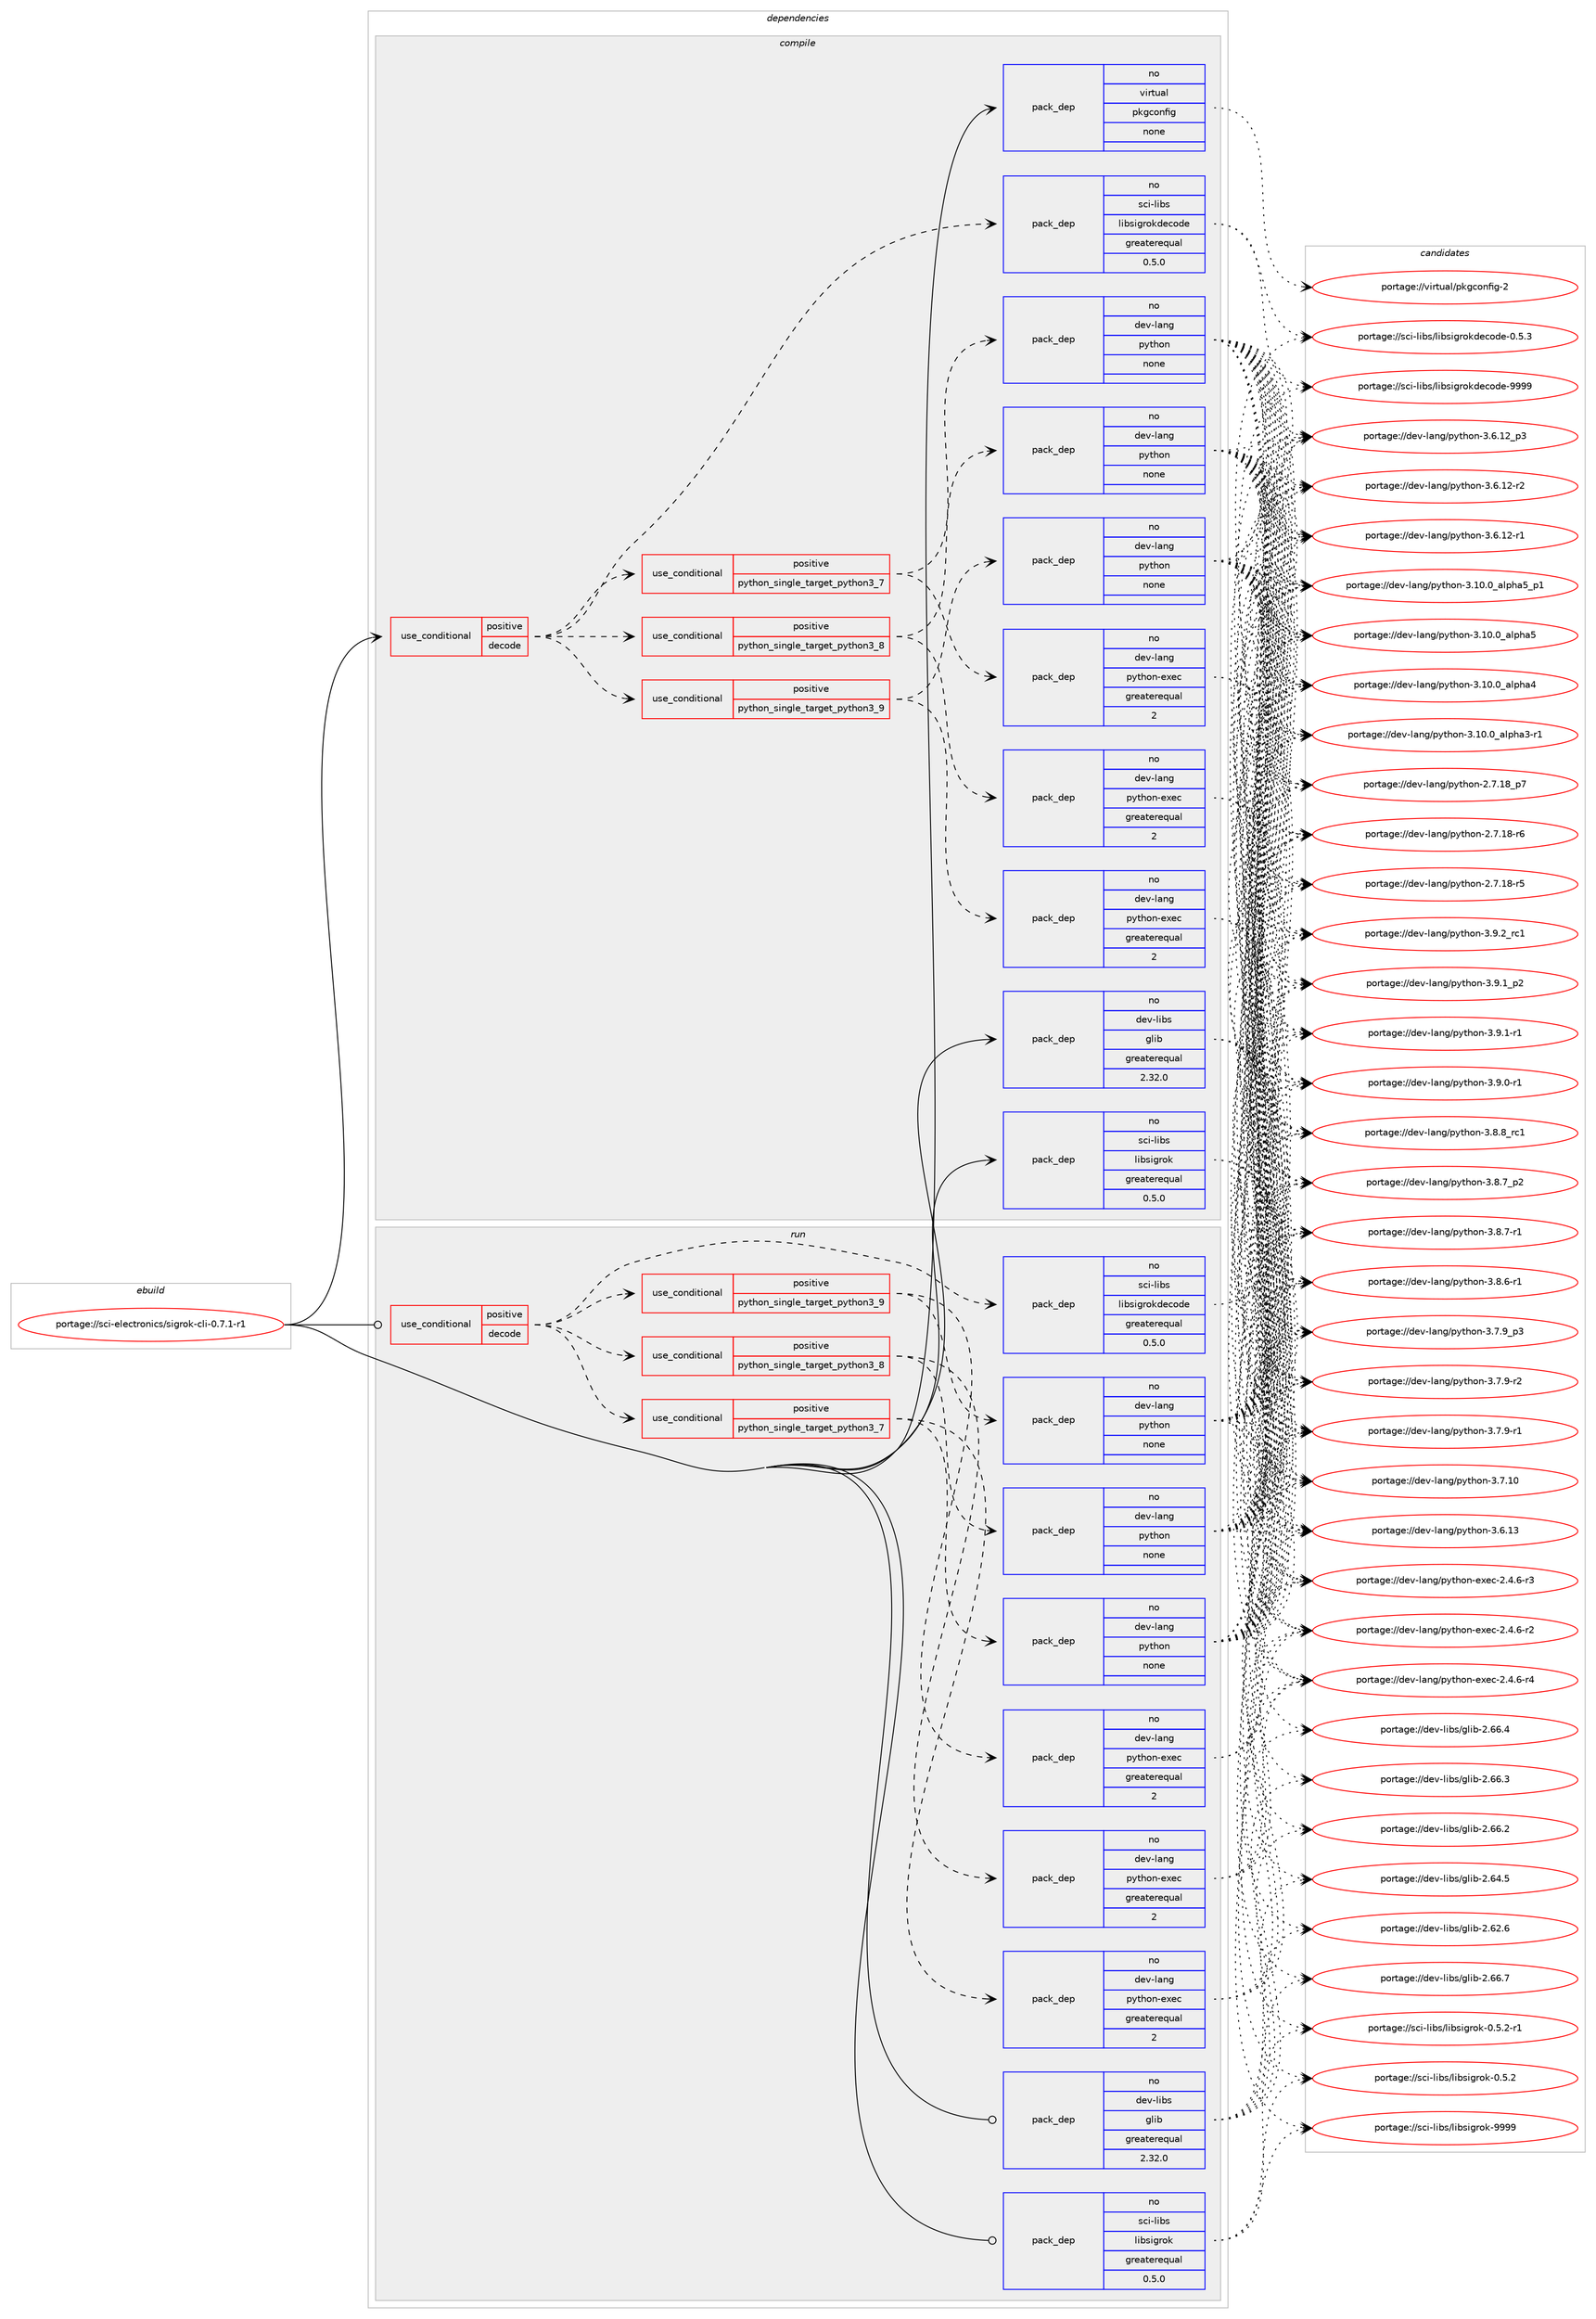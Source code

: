 digraph prolog {

# *************
# Graph options
# *************

newrank=true;
concentrate=true;
compound=true;
graph [rankdir=LR,fontname=Helvetica,fontsize=10,ranksep=1.5];#, ranksep=2.5, nodesep=0.2];
edge  [arrowhead=vee];
node  [fontname=Helvetica,fontsize=10];

# **********
# The ebuild
# **********

subgraph cluster_leftcol {
color=gray;
rank=same;
label=<<i>ebuild</i>>;
id [label="portage://sci-electronics/sigrok-cli-0.7.1-r1", color=red, width=4, href="../sci-electronics/sigrok-cli-0.7.1-r1.svg"];
}

# ****************
# The dependencies
# ****************

subgraph cluster_midcol {
color=gray;
label=<<i>dependencies</i>>;
subgraph cluster_compile {
fillcolor="#eeeeee";
style=filled;
label=<<i>compile</i>>;
subgraph cond2781 {
dependency9671 [label=<<TABLE BORDER="0" CELLBORDER="1" CELLSPACING="0" CELLPADDING="4"><TR><TD ROWSPAN="3" CELLPADDING="10">use_conditional</TD></TR><TR><TD>positive</TD></TR><TR><TD>decode</TD></TR></TABLE>>, shape=none, color=red];
subgraph pack6801 {
dependency9672 [label=<<TABLE BORDER="0" CELLBORDER="1" CELLSPACING="0" CELLPADDING="4" WIDTH="220"><TR><TD ROWSPAN="6" CELLPADDING="30">pack_dep</TD></TR><TR><TD WIDTH="110">no</TD></TR><TR><TD>sci-libs</TD></TR><TR><TD>libsigrokdecode</TD></TR><TR><TD>greaterequal</TD></TR><TR><TD>0.5.0</TD></TR></TABLE>>, shape=none, color=blue];
}
dependency9671:e -> dependency9672:w [weight=20,style="dashed",arrowhead="vee"];
subgraph cond2782 {
dependency9673 [label=<<TABLE BORDER="0" CELLBORDER="1" CELLSPACING="0" CELLPADDING="4"><TR><TD ROWSPAN="3" CELLPADDING="10">use_conditional</TD></TR><TR><TD>positive</TD></TR><TR><TD>python_single_target_python3_7</TD></TR></TABLE>>, shape=none, color=red];
subgraph pack6802 {
dependency9674 [label=<<TABLE BORDER="0" CELLBORDER="1" CELLSPACING="0" CELLPADDING="4" WIDTH="220"><TR><TD ROWSPAN="6" CELLPADDING="30">pack_dep</TD></TR><TR><TD WIDTH="110">no</TD></TR><TR><TD>dev-lang</TD></TR><TR><TD>python</TD></TR><TR><TD>none</TD></TR><TR><TD></TD></TR></TABLE>>, shape=none, color=blue];
}
dependency9673:e -> dependency9674:w [weight=20,style="dashed",arrowhead="vee"];
subgraph pack6803 {
dependency9675 [label=<<TABLE BORDER="0" CELLBORDER="1" CELLSPACING="0" CELLPADDING="4" WIDTH="220"><TR><TD ROWSPAN="6" CELLPADDING="30">pack_dep</TD></TR><TR><TD WIDTH="110">no</TD></TR><TR><TD>dev-lang</TD></TR><TR><TD>python-exec</TD></TR><TR><TD>greaterequal</TD></TR><TR><TD>2</TD></TR></TABLE>>, shape=none, color=blue];
}
dependency9673:e -> dependency9675:w [weight=20,style="dashed",arrowhead="vee"];
}
dependency9671:e -> dependency9673:w [weight=20,style="dashed",arrowhead="vee"];
subgraph cond2783 {
dependency9676 [label=<<TABLE BORDER="0" CELLBORDER="1" CELLSPACING="0" CELLPADDING="4"><TR><TD ROWSPAN="3" CELLPADDING="10">use_conditional</TD></TR><TR><TD>positive</TD></TR><TR><TD>python_single_target_python3_8</TD></TR></TABLE>>, shape=none, color=red];
subgraph pack6804 {
dependency9677 [label=<<TABLE BORDER="0" CELLBORDER="1" CELLSPACING="0" CELLPADDING="4" WIDTH="220"><TR><TD ROWSPAN="6" CELLPADDING="30">pack_dep</TD></TR><TR><TD WIDTH="110">no</TD></TR><TR><TD>dev-lang</TD></TR><TR><TD>python</TD></TR><TR><TD>none</TD></TR><TR><TD></TD></TR></TABLE>>, shape=none, color=blue];
}
dependency9676:e -> dependency9677:w [weight=20,style="dashed",arrowhead="vee"];
subgraph pack6805 {
dependency9678 [label=<<TABLE BORDER="0" CELLBORDER="1" CELLSPACING="0" CELLPADDING="4" WIDTH="220"><TR><TD ROWSPAN="6" CELLPADDING="30">pack_dep</TD></TR><TR><TD WIDTH="110">no</TD></TR><TR><TD>dev-lang</TD></TR><TR><TD>python-exec</TD></TR><TR><TD>greaterequal</TD></TR><TR><TD>2</TD></TR></TABLE>>, shape=none, color=blue];
}
dependency9676:e -> dependency9678:w [weight=20,style="dashed",arrowhead="vee"];
}
dependency9671:e -> dependency9676:w [weight=20,style="dashed",arrowhead="vee"];
subgraph cond2784 {
dependency9679 [label=<<TABLE BORDER="0" CELLBORDER="1" CELLSPACING="0" CELLPADDING="4"><TR><TD ROWSPAN="3" CELLPADDING="10">use_conditional</TD></TR><TR><TD>positive</TD></TR><TR><TD>python_single_target_python3_9</TD></TR></TABLE>>, shape=none, color=red];
subgraph pack6806 {
dependency9680 [label=<<TABLE BORDER="0" CELLBORDER="1" CELLSPACING="0" CELLPADDING="4" WIDTH="220"><TR><TD ROWSPAN="6" CELLPADDING="30">pack_dep</TD></TR><TR><TD WIDTH="110">no</TD></TR><TR><TD>dev-lang</TD></TR><TR><TD>python</TD></TR><TR><TD>none</TD></TR><TR><TD></TD></TR></TABLE>>, shape=none, color=blue];
}
dependency9679:e -> dependency9680:w [weight=20,style="dashed",arrowhead="vee"];
subgraph pack6807 {
dependency9681 [label=<<TABLE BORDER="0" CELLBORDER="1" CELLSPACING="0" CELLPADDING="4" WIDTH="220"><TR><TD ROWSPAN="6" CELLPADDING="30">pack_dep</TD></TR><TR><TD WIDTH="110">no</TD></TR><TR><TD>dev-lang</TD></TR><TR><TD>python-exec</TD></TR><TR><TD>greaterequal</TD></TR><TR><TD>2</TD></TR></TABLE>>, shape=none, color=blue];
}
dependency9679:e -> dependency9681:w [weight=20,style="dashed",arrowhead="vee"];
}
dependency9671:e -> dependency9679:w [weight=20,style="dashed",arrowhead="vee"];
}
id:e -> dependency9671:w [weight=20,style="solid",arrowhead="vee"];
subgraph pack6808 {
dependency9682 [label=<<TABLE BORDER="0" CELLBORDER="1" CELLSPACING="0" CELLPADDING="4" WIDTH="220"><TR><TD ROWSPAN="6" CELLPADDING="30">pack_dep</TD></TR><TR><TD WIDTH="110">no</TD></TR><TR><TD>dev-libs</TD></TR><TR><TD>glib</TD></TR><TR><TD>greaterequal</TD></TR><TR><TD>2.32.0</TD></TR></TABLE>>, shape=none, color=blue];
}
id:e -> dependency9682:w [weight=20,style="solid",arrowhead="vee"];
subgraph pack6809 {
dependency9683 [label=<<TABLE BORDER="0" CELLBORDER="1" CELLSPACING="0" CELLPADDING="4" WIDTH="220"><TR><TD ROWSPAN="6" CELLPADDING="30">pack_dep</TD></TR><TR><TD WIDTH="110">no</TD></TR><TR><TD>sci-libs</TD></TR><TR><TD>libsigrok</TD></TR><TR><TD>greaterequal</TD></TR><TR><TD>0.5.0</TD></TR></TABLE>>, shape=none, color=blue];
}
id:e -> dependency9683:w [weight=20,style="solid",arrowhead="vee"];
subgraph pack6810 {
dependency9684 [label=<<TABLE BORDER="0" CELLBORDER="1" CELLSPACING="0" CELLPADDING="4" WIDTH="220"><TR><TD ROWSPAN="6" CELLPADDING="30">pack_dep</TD></TR><TR><TD WIDTH="110">no</TD></TR><TR><TD>virtual</TD></TR><TR><TD>pkgconfig</TD></TR><TR><TD>none</TD></TR><TR><TD></TD></TR></TABLE>>, shape=none, color=blue];
}
id:e -> dependency9684:w [weight=20,style="solid",arrowhead="vee"];
}
subgraph cluster_compileandrun {
fillcolor="#eeeeee";
style=filled;
label=<<i>compile and run</i>>;
}
subgraph cluster_run {
fillcolor="#eeeeee";
style=filled;
label=<<i>run</i>>;
subgraph cond2785 {
dependency9685 [label=<<TABLE BORDER="0" CELLBORDER="1" CELLSPACING="0" CELLPADDING="4"><TR><TD ROWSPAN="3" CELLPADDING="10">use_conditional</TD></TR><TR><TD>positive</TD></TR><TR><TD>decode</TD></TR></TABLE>>, shape=none, color=red];
subgraph pack6811 {
dependency9686 [label=<<TABLE BORDER="0" CELLBORDER="1" CELLSPACING="0" CELLPADDING="4" WIDTH="220"><TR><TD ROWSPAN="6" CELLPADDING="30">pack_dep</TD></TR><TR><TD WIDTH="110">no</TD></TR><TR><TD>sci-libs</TD></TR><TR><TD>libsigrokdecode</TD></TR><TR><TD>greaterequal</TD></TR><TR><TD>0.5.0</TD></TR></TABLE>>, shape=none, color=blue];
}
dependency9685:e -> dependency9686:w [weight=20,style="dashed",arrowhead="vee"];
subgraph cond2786 {
dependency9687 [label=<<TABLE BORDER="0" CELLBORDER="1" CELLSPACING="0" CELLPADDING="4"><TR><TD ROWSPAN="3" CELLPADDING="10">use_conditional</TD></TR><TR><TD>positive</TD></TR><TR><TD>python_single_target_python3_7</TD></TR></TABLE>>, shape=none, color=red];
subgraph pack6812 {
dependency9688 [label=<<TABLE BORDER="0" CELLBORDER="1" CELLSPACING="0" CELLPADDING="4" WIDTH="220"><TR><TD ROWSPAN="6" CELLPADDING="30">pack_dep</TD></TR><TR><TD WIDTH="110">no</TD></TR><TR><TD>dev-lang</TD></TR><TR><TD>python</TD></TR><TR><TD>none</TD></TR><TR><TD></TD></TR></TABLE>>, shape=none, color=blue];
}
dependency9687:e -> dependency9688:w [weight=20,style="dashed",arrowhead="vee"];
subgraph pack6813 {
dependency9689 [label=<<TABLE BORDER="0" CELLBORDER="1" CELLSPACING="0" CELLPADDING="4" WIDTH="220"><TR><TD ROWSPAN="6" CELLPADDING="30">pack_dep</TD></TR><TR><TD WIDTH="110">no</TD></TR><TR><TD>dev-lang</TD></TR><TR><TD>python-exec</TD></TR><TR><TD>greaterequal</TD></TR><TR><TD>2</TD></TR></TABLE>>, shape=none, color=blue];
}
dependency9687:e -> dependency9689:w [weight=20,style="dashed",arrowhead="vee"];
}
dependency9685:e -> dependency9687:w [weight=20,style="dashed",arrowhead="vee"];
subgraph cond2787 {
dependency9690 [label=<<TABLE BORDER="0" CELLBORDER="1" CELLSPACING="0" CELLPADDING="4"><TR><TD ROWSPAN="3" CELLPADDING="10">use_conditional</TD></TR><TR><TD>positive</TD></TR><TR><TD>python_single_target_python3_8</TD></TR></TABLE>>, shape=none, color=red];
subgraph pack6814 {
dependency9691 [label=<<TABLE BORDER="0" CELLBORDER="1" CELLSPACING="0" CELLPADDING="4" WIDTH="220"><TR><TD ROWSPAN="6" CELLPADDING="30">pack_dep</TD></TR><TR><TD WIDTH="110">no</TD></TR><TR><TD>dev-lang</TD></TR><TR><TD>python</TD></TR><TR><TD>none</TD></TR><TR><TD></TD></TR></TABLE>>, shape=none, color=blue];
}
dependency9690:e -> dependency9691:w [weight=20,style="dashed",arrowhead="vee"];
subgraph pack6815 {
dependency9692 [label=<<TABLE BORDER="0" CELLBORDER="1" CELLSPACING="0" CELLPADDING="4" WIDTH="220"><TR><TD ROWSPAN="6" CELLPADDING="30">pack_dep</TD></TR><TR><TD WIDTH="110">no</TD></TR><TR><TD>dev-lang</TD></TR><TR><TD>python-exec</TD></TR><TR><TD>greaterequal</TD></TR><TR><TD>2</TD></TR></TABLE>>, shape=none, color=blue];
}
dependency9690:e -> dependency9692:w [weight=20,style="dashed",arrowhead="vee"];
}
dependency9685:e -> dependency9690:w [weight=20,style="dashed",arrowhead="vee"];
subgraph cond2788 {
dependency9693 [label=<<TABLE BORDER="0" CELLBORDER="1" CELLSPACING="0" CELLPADDING="4"><TR><TD ROWSPAN="3" CELLPADDING="10">use_conditional</TD></TR><TR><TD>positive</TD></TR><TR><TD>python_single_target_python3_9</TD></TR></TABLE>>, shape=none, color=red];
subgraph pack6816 {
dependency9694 [label=<<TABLE BORDER="0" CELLBORDER="1" CELLSPACING="0" CELLPADDING="4" WIDTH="220"><TR><TD ROWSPAN="6" CELLPADDING="30">pack_dep</TD></TR><TR><TD WIDTH="110">no</TD></TR><TR><TD>dev-lang</TD></TR><TR><TD>python</TD></TR><TR><TD>none</TD></TR><TR><TD></TD></TR></TABLE>>, shape=none, color=blue];
}
dependency9693:e -> dependency9694:w [weight=20,style="dashed",arrowhead="vee"];
subgraph pack6817 {
dependency9695 [label=<<TABLE BORDER="0" CELLBORDER="1" CELLSPACING="0" CELLPADDING="4" WIDTH="220"><TR><TD ROWSPAN="6" CELLPADDING="30">pack_dep</TD></TR><TR><TD WIDTH="110">no</TD></TR><TR><TD>dev-lang</TD></TR><TR><TD>python-exec</TD></TR><TR><TD>greaterequal</TD></TR><TR><TD>2</TD></TR></TABLE>>, shape=none, color=blue];
}
dependency9693:e -> dependency9695:w [weight=20,style="dashed",arrowhead="vee"];
}
dependency9685:e -> dependency9693:w [weight=20,style="dashed",arrowhead="vee"];
}
id:e -> dependency9685:w [weight=20,style="solid",arrowhead="odot"];
subgraph pack6818 {
dependency9696 [label=<<TABLE BORDER="0" CELLBORDER="1" CELLSPACING="0" CELLPADDING="4" WIDTH="220"><TR><TD ROWSPAN="6" CELLPADDING="30">pack_dep</TD></TR><TR><TD WIDTH="110">no</TD></TR><TR><TD>dev-libs</TD></TR><TR><TD>glib</TD></TR><TR><TD>greaterequal</TD></TR><TR><TD>2.32.0</TD></TR></TABLE>>, shape=none, color=blue];
}
id:e -> dependency9696:w [weight=20,style="solid",arrowhead="odot"];
subgraph pack6819 {
dependency9697 [label=<<TABLE BORDER="0" CELLBORDER="1" CELLSPACING="0" CELLPADDING="4" WIDTH="220"><TR><TD ROWSPAN="6" CELLPADDING="30">pack_dep</TD></TR><TR><TD WIDTH="110">no</TD></TR><TR><TD>sci-libs</TD></TR><TR><TD>libsigrok</TD></TR><TR><TD>greaterequal</TD></TR><TR><TD>0.5.0</TD></TR></TABLE>>, shape=none, color=blue];
}
id:e -> dependency9697:w [weight=20,style="solid",arrowhead="odot"];
}
}

# **************
# The candidates
# **************

subgraph cluster_choices {
rank=same;
color=gray;
label=<<i>candidates</i>>;

subgraph choice6801 {
color=black;
nodesep=1;
choice1159910545108105981154710810598115105103114111107100101991111001014557575757 [label="portage://sci-libs/libsigrokdecode-9999", color=red, width=4,href="../sci-libs/libsigrokdecode-9999.svg"];
choice115991054510810598115471081059811510510311411110710010199111100101454846534651 [label="portage://sci-libs/libsigrokdecode-0.5.3", color=red, width=4,href="../sci-libs/libsigrokdecode-0.5.3.svg"];
dependency9672:e -> choice1159910545108105981154710810598115105103114111107100101991111001014557575757:w [style=dotted,weight="100"];
dependency9672:e -> choice115991054510810598115471081059811510510311411110710010199111100101454846534651:w [style=dotted,weight="100"];
}
subgraph choice6802 {
color=black;
nodesep=1;
choice100101118451089711010347112121116104111110455146574650951149949 [label="portage://dev-lang/python-3.9.2_rc1", color=red, width=4,href="../dev-lang/python-3.9.2_rc1.svg"];
choice1001011184510897110103471121211161041111104551465746499511250 [label="portage://dev-lang/python-3.9.1_p2", color=red, width=4,href="../dev-lang/python-3.9.1_p2.svg"];
choice1001011184510897110103471121211161041111104551465746494511449 [label="portage://dev-lang/python-3.9.1-r1", color=red, width=4,href="../dev-lang/python-3.9.1-r1.svg"];
choice1001011184510897110103471121211161041111104551465746484511449 [label="portage://dev-lang/python-3.9.0-r1", color=red, width=4,href="../dev-lang/python-3.9.0-r1.svg"];
choice100101118451089711010347112121116104111110455146564656951149949 [label="portage://dev-lang/python-3.8.8_rc1", color=red, width=4,href="../dev-lang/python-3.8.8_rc1.svg"];
choice1001011184510897110103471121211161041111104551465646559511250 [label="portage://dev-lang/python-3.8.7_p2", color=red, width=4,href="../dev-lang/python-3.8.7_p2.svg"];
choice1001011184510897110103471121211161041111104551465646554511449 [label="portage://dev-lang/python-3.8.7-r1", color=red, width=4,href="../dev-lang/python-3.8.7-r1.svg"];
choice1001011184510897110103471121211161041111104551465646544511449 [label="portage://dev-lang/python-3.8.6-r1", color=red, width=4,href="../dev-lang/python-3.8.6-r1.svg"];
choice1001011184510897110103471121211161041111104551465546579511251 [label="portage://dev-lang/python-3.7.9_p3", color=red, width=4,href="../dev-lang/python-3.7.9_p3.svg"];
choice1001011184510897110103471121211161041111104551465546574511450 [label="portage://dev-lang/python-3.7.9-r2", color=red, width=4,href="../dev-lang/python-3.7.9-r2.svg"];
choice1001011184510897110103471121211161041111104551465546574511449 [label="portage://dev-lang/python-3.7.9-r1", color=red, width=4,href="../dev-lang/python-3.7.9-r1.svg"];
choice10010111845108971101034711212111610411111045514655464948 [label="portage://dev-lang/python-3.7.10", color=red, width=4,href="../dev-lang/python-3.7.10.svg"];
choice10010111845108971101034711212111610411111045514654464951 [label="portage://dev-lang/python-3.6.13", color=red, width=4,href="../dev-lang/python-3.6.13.svg"];
choice100101118451089711010347112121116104111110455146544649509511251 [label="portage://dev-lang/python-3.6.12_p3", color=red, width=4,href="../dev-lang/python-3.6.12_p3.svg"];
choice100101118451089711010347112121116104111110455146544649504511450 [label="portage://dev-lang/python-3.6.12-r2", color=red, width=4,href="../dev-lang/python-3.6.12-r2.svg"];
choice100101118451089711010347112121116104111110455146544649504511449 [label="portage://dev-lang/python-3.6.12-r1", color=red, width=4,href="../dev-lang/python-3.6.12-r1.svg"];
choice10010111845108971101034711212111610411111045514649484648959710811210497539511249 [label="portage://dev-lang/python-3.10.0_alpha5_p1", color=red, width=4,href="../dev-lang/python-3.10.0_alpha5_p1.svg"];
choice1001011184510897110103471121211161041111104551464948464895971081121049753 [label="portage://dev-lang/python-3.10.0_alpha5", color=red, width=4,href="../dev-lang/python-3.10.0_alpha5.svg"];
choice1001011184510897110103471121211161041111104551464948464895971081121049752 [label="portage://dev-lang/python-3.10.0_alpha4", color=red, width=4,href="../dev-lang/python-3.10.0_alpha4.svg"];
choice10010111845108971101034711212111610411111045514649484648959710811210497514511449 [label="portage://dev-lang/python-3.10.0_alpha3-r1", color=red, width=4,href="../dev-lang/python-3.10.0_alpha3-r1.svg"];
choice100101118451089711010347112121116104111110455046554649569511255 [label="portage://dev-lang/python-2.7.18_p7", color=red, width=4,href="../dev-lang/python-2.7.18_p7.svg"];
choice100101118451089711010347112121116104111110455046554649564511454 [label="portage://dev-lang/python-2.7.18-r6", color=red, width=4,href="../dev-lang/python-2.7.18-r6.svg"];
choice100101118451089711010347112121116104111110455046554649564511453 [label="portage://dev-lang/python-2.7.18-r5", color=red, width=4,href="../dev-lang/python-2.7.18-r5.svg"];
dependency9674:e -> choice100101118451089711010347112121116104111110455146574650951149949:w [style=dotted,weight="100"];
dependency9674:e -> choice1001011184510897110103471121211161041111104551465746499511250:w [style=dotted,weight="100"];
dependency9674:e -> choice1001011184510897110103471121211161041111104551465746494511449:w [style=dotted,weight="100"];
dependency9674:e -> choice1001011184510897110103471121211161041111104551465746484511449:w [style=dotted,weight="100"];
dependency9674:e -> choice100101118451089711010347112121116104111110455146564656951149949:w [style=dotted,weight="100"];
dependency9674:e -> choice1001011184510897110103471121211161041111104551465646559511250:w [style=dotted,weight="100"];
dependency9674:e -> choice1001011184510897110103471121211161041111104551465646554511449:w [style=dotted,weight="100"];
dependency9674:e -> choice1001011184510897110103471121211161041111104551465646544511449:w [style=dotted,weight="100"];
dependency9674:e -> choice1001011184510897110103471121211161041111104551465546579511251:w [style=dotted,weight="100"];
dependency9674:e -> choice1001011184510897110103471121211161041111104551465546574511450:w [style=dotted,weight="100"];
dependency9674:e -> choice1001011184510897110103471121211161041111104551465546574511449:w [style=dotted,weight="100"];
dependency9674:e -> choice10010111845108971101034711212111610411111045514655464948:w [style=dotted,weight="100"];
dependency9674:e -> choice10010111845108971101034711212111610411111045514654464951:w [style=dotted,weight="100"];
dependency9674:e -> choice100101118451089711010347112121116104111110455146544649509511251:w [style=dotted,weight="100"];
dependency9674:e -> choice100101118451089711010347112121116104111110455146544649504511450:w [style=dotted,weight="100"];
dependency9674:e -> choice100101118451089711010347112121116104111110455146544649504511449:w [style=dotted,weight="100"];
dependency9674:e -> choice10010111845108971101034711212111610411111045514649484648959710811210497539511249:w [style=dotted,weight="100"];
dependency9674:e -> choice1001011184510897110103471121211161041111104551464948464895971081121049753:w [style=dotted,weight="100"];
dependency9674:e -> choice1001011184510897110103471121211161041111104551464948464895971081121049752:w [style=dotted,weight="100"];
dependency9674:e -> choice10010111845108971101034711212111610411111045514649484648959710811210497514511449:w [style=dotted,weight="100"];
dependency9674:e -> choice100101118451089711010347112121116104111110455046554649569511255:w [style=dotted,weight="100"];
dependency9674:e -> choice100101118451089711010347112121116104111110455046554649564511454:w [style=dotted,weight="100"];
dependency9674:e -> choice100101118451089711010347112121116104111110455046554649564511453:w [style=dotted,weight="100"];
}
subgraph choice6803 {
color=black;
nodesep=1;
choice10010111845108971101034711212111610411111045101120101994550465246544511452 [label="portage://dev-lang/python-exec-2.4.6-r4", color=red, width=4,href="../dev-lang/python-exec-2.4.6-r4.svg"];
choice10010111845108971101034711212111610411111045101120101994550465246544511451 [label="portage://dev-lang/python-exec-2.4.6-r3", color=red, width=4,href="../dev-lang/python-exec-2.4.6-r3.svg"];
choice10010111845108971101034711212111610411111045101120101994550465246544511450 [label="portage://dev-lang/python-exec-2.4.6-r2", color=red, width=4,href="../dev-lang/python-exec-2.4.6-r2.svg"];
dependency9675:e -> choice10010111845108971101034711212111610411111045101120101994550465246544511452:w [style=dotted,weight="100"];
dependency9675:e -> choice10010111845108971101034711212111610411111045101120101994550465246544511451:w [style=dotted,weight="100"];
dependency9675:e -> choice10010111845108971101034711212111610411111045101120101994550465246544511450:w [style=dotted,weight="100"];
}
subgraph choice6804 {
color=black;
nodesep=1;
choice100101118451089711010347112121116104111110455146574650951149949 [label="portage://dev-lang/python-3.9.2_rc1", color=red, width=4,href="../dev-lang/python-3.9.2_rc1.svg"];
choice1001011184510897110103471121211161041111104551465746499511250 [label="portage://dev-lang/python-3.9.1_p2", color=red, width=4,href="../dev-lang/python-3.9.1_p2.svg"];
choice1001011184510897110103471121211161041111104551465746494511449 [label="portage://dev-lang/python-3.9.1-r1", color=red, width=4,href="../dev-lang/python-3.9.1-r1.svg"];
choice1001011184510897110103471121211161041111104551465746484511449 [label="portage://dev-lang/python-3.9.0-r1", color=red, width=4,href="../dev-lang/python-3.9.0-r1.svg"];
choice100101118451089711010347112121116104111110455146564656951149949 [label="portage://dev-lang/python-3.8.8_rc1", color=red, width=4,href="../dev-lang/python-3.8.8_rc1.svg"];
choice1001011184510897110103471121211161041111104551465646559511250 [label="portage://dev-lang/python-3.8.7_p2", color=red, width=4,href="../dev-lang/python-3.8.7_p2.svg"];
choice1001011184510897110103471121211161041111104551465646554511449 [label="portage://dev-lang/python-3.8.7-r1", color=red, width=4,href="../dev-lang/python-3.8.7-r1.svg"];
choice1001011184510897110103471121211161041111104551465646544511449 [label="portage://dev-lang/python-3.8.6-r1", color=red, width=4,href="../dev-lang/python-3.8.6-r1.svg"];
choice1001011184510897110103471121211161041111104551465546579511251 [label="portage://dev-lang/python-3.7.9_p3", color=red, width=4,href="../dev-lang/python-3.7.9_p3.svg"];
choice1001011184510897110103471121211161041111104551465546574511450 [label="portage://dev-lang/python-3.7.9-r2", color=red, width=4,href="../dev-lang/python-3.7.9-r2.svg"];
choice1001011184510897110103471121211161041111104551465546574511449 [label="portage://dev-lang/python-3.7.9-r1", color=red, width=4,href="../dev-lang/python-3.7.9-r1.svg"];
choice10010111845108971101034711212111610411111045514655464948 [label="portage://dev-lang/python-3.7.10", color=red, width=4,href="../dev-lang/python-3.7.10.svg"];
choice10010111845108971101034711212111610411111045514654464951 [label="portage://dev-lang/python-3.6.13", color=red, width=4,href="../dev-lang/python-3.6.13.svg"];
choice100101118451089711010347112121116104111110455146544649509511251 [label="portage://dev-lang/python-3.6.12_p3", color=red, width=4,href="../dev-lang/python-3.6.12_p3.svg"];
choice100101118451089711010347112121116104111110455146544649504511450 [label="portage://dev-lang/python-3.6.12-r2", color=red, width=4,href="../dev-lang/python-3.6.12-r2.svg"];
choice100101118451089711010347112121116104111110455146544649504511449 [label="portage://dev-lang/python-3.6.12-r1", color=red, width=4,href="../dev-lang/python-3.6.12-r1.svg"];
choice10010111845108971101034711212111610411111045514649484648959710811210497539511249 [label="portage://dev-lang/python-3.10.0_alpha5_p1", color=red, width=4,href="../dev-lang/python-3.10.0_alpha5_p1.svg"];
choice1001011184510897110103471121211161041111104551464948464895971081121049753 [label="portage://dev-lang/python-3.10.0_alpha5", color=red, width=4,href="../dev-lang/python-3.10.0_alpha5.svg"];
choice1001011184510897110103471121211161041111104551464948464895971081121049752 [label="portage://dev-lang/python-3.10.0_alpha4", color=red, width=4,href="../dev-lang/python-3.10.0_alpha4.svg"];
choice10010111845108971101034711212111610411111045514649484648959710811210497514511449 [label="portage://dev-lang/python-3.10.0_alpha3-r1", color=red, width=4,href="../dev-lang/python-3.10.0_alpha3-r1.svg"];
choice100101118451089711010347112121116104111110455046554649569511255 [label="portage://dev-lang/python-2.7.18_p7", color=red, width=4,href="../dev-lang/python-2.7.18_p7.svg"];
choice100101118451089711010347112121116104111110455046554649564511454 [label="portage://dev-lang/python-2.7.18-r6", color=red, width=4,href="../dev-lang/python-2.7.18-r6.svg"];
choice100101118451089711010347112121116104111110455046554649564511453 [label="portage://dev-lang/python-2.7.18-r5", color=red, width=4,href="../dev-lang/python-2.7.18-r5.svg"];
dependency9677:e -> choice100101118451089711010347112121116104111110455146574650951149949:w [style=dotted,weight="100"];
dependency9677:e -> choice1001011184510897110103471121211161041111104551465746499511250:w [style=dotted,weight="100"];
dependency9677:e -> choice1001011184510897110103471121211161041111104551465746494511449:w [style=dotted,weight="100"];
dependency9677:e -> choice1001011184510897110103471121211161041111104551465746484511449:w [style=dotted,weight="100"];
dependency9677:e -> choice100101118451089711010347112121116104111110455146564656951149949:w [style=dotted,weight="100"];
dependency9677:e -> choice1001011184510897110103471121211161041111104551465646559511250:w [style=dotted,weight="100"];
dependency9677:e -> choice1001011184510897110103471121211161041111104551465646554511449:w [style=dotted,weight="100"];
dependency9677:e -> choice1001011184510897110103471121211161041111104551465646544511449:w [style=dotted,weight="100"];
dependency9677:e -> choice1001011184510897110103471121211161041111104551465546579511251:w [style=dotted,weight="100"];
dependency9677:e -> choice1001011184510897110103471121211161041111104551465546574511450:w [style=dotted,weight="100"];
dependency9677:e -> choice1001011184510897110103471121211161041111104551465546574511449:w [style=dotted,weight="100"];
dependency9677:e -> choice10010111845108971101034711212111610411111045514655464948:w [style=dotted,weight="100"];
dependency9677:e -> choice10010111845108971101034711212111610411111045514654464951:w [style=dotted,weight="100"];
dependency9677:e -> choice100101118451089711010347112121116104111110455146544649509511251:w [style=dotted,weight="100"];
dependency9677:e -> choice100101118451089711010347112121116104111110455146544649504511450:w [style=dotted,weight="100"];
dependency9677:e -> choice100101118451089711010347112121116104111110455146544649504511449:w [style=dotted,weight="100"];
dependency9677:e -> choice10010111845108971101034711212111610411111045514649484648959710811210497539511249:w [style=dotted,weight="100"];
dependency9677:e -> choice1001011184510897110103471121211161041111104551464948464895971081121049753:w [style=dotted,weight="100"];
dependency9677:e -> choice1001011184510897110103471121211161041111104551464948464895971081121049752:w [style=dotted,weight="100"];
dependency9677:e -> choice10010111845108971101034711212111610411111045514649484648959710811210497514511449:w [style=dotted,weight="100"];
dependency9677:e -> choice100101118451089711010347112121116104111110455046554649569511255:w [style=dotted,weight="100"];
dependency9677:e -> choice100101118451089711010347112121116104111110455046554649564511454:w [style=dotted,weight="100"];
dependency9677:e -> choice100101118451089711010347112121116104111110455046554649564511453:w [style=dotted,weight="100"];
}
subgraph choice6805 {
color=black;
nodesep=1;
choice10010111845108971101034711212111610411111045101120101994550465246544511452 [label="portage://dev-lang/python-exec-2.4.6-r4", color=red, width=4,href="../dev-lang/python-exec-2.4.6-r4.svg"];
choice10010111845108971101034711212111610411111045101120101994550465246544511451 [label="portage://dev-lang/python-exec-2.4.6-r3", color=red, width=4,href="../dev-lang/python-exec-2.4.6-r3.svg"];
choice10010111845108971101034711212111610411111045101120101994550465246544511450 [label="portage://dev-lang/python-exec-2.4.6-r2", color=red, width=4,href="../dev-lang/python-exec-2.4.6-r2.svg"];
dependency9678:e -> choice10010111845108971101034711212111610411111045101120101994550465246544511452:w [style=dotted,weight="100"];
dependency9678:e -> choice10010111845108971101034711212111610411111045101120101994550465246544511451:w [style=dotted,weight="100"];
dependency9678:e -> choice10010111845108971101034711212111610411111045101120101994550465246544511450:w [style=dotted,weight="100"];
}
subgraph choice6806 {
color=black;
nodesep=1;
choice100101118451089711010347112121116104111110455146574650951149949 [label="portage://dev-lang/python-3.9.2_rc1", color=red, width=4,href="../dev-lang/python-3.9.2_rc1.svg"];
choice1001011184510897110103471121211161041111104551465746499511250 [label="portage://dev-lang/python-3.9.1_p2", color=red, width=4,href="../dev-lang/python-3.9.1_p2.svg"];
choice1001011184510897110103471121211161041111104551465746494511449 [label="portage://dev-lang/python-3.9.1-r1", color=red, width=4,href="../dev-lang/python-3.9.1-r1.svg"];
choice1001011184510897110103471121211161041111104551465746484511449 [label="portage://dev-lang/python-3.9.0-r1", color=red, width=4,href="../dev-lang/python-3.9.0-r1.svg"];
choice100101118451089711010347112121116104111110455146564656951149949 [label="portage://dev-lang/python-3.8.8_rc1", color=red, width=4,href="../dev-lang/python-3.8.8_rc1.svg"];
choice1001011184510897110103471121211161041111104551465646559511250 [label="portage://dev-lang/python-3.8.7_p2", color=red, width=4,href="../dev-lang/python-3.8.7_p2.svg"];
choice1001011184510897110103471121211161041111104551465646554511449 [label="portage://dev-lang/python-3.8.7-r1", color=red, width=4,href="../dev-lang/python-3.8.7-r1.svg"];
choice1001011184510897110103471121211161041111104551465646544511449 [label="portage://dev-lang/python-3.8.6-r1", color=red, width=4,href="../dev-lang/python-3.8.6-r1.svg"];
choice1001011184510897110103471121211161041111104551465546579511251 [label="portage://dev-lang/python-3.7.9_p3", color=red, width=4,href="../dev-lang/python-3.7.9_p3.svg"];
choice1001011184510897110103471121211161041111104551465546574511450 [label="portage://dev-lang/python-3.7.9-r2", color=red, width=4,href="../dev-lang/python-3.7.9-r2.svg"];
choice1001011184510897110103471121211161041111104551465546574511449 [label="portage://dev-lang/python-3.7.9-r1", color=red, width=4,href="../dev-lang/python-3.7.9-r1.svg"];
choice10010111845108971101034711212111610411111045514655464948 [label="portage://dev-lang/python-3.7.10", color=red, width=4,href="../dev-lang/python-3.7.10.svg"];
choice10010111845108971101034711212111610411111045514654464951 [label="portage://dev-lang/python-3.6.13", color=red, width=4,href="../dev-lang/python-3.6.13.svg"];
choice100101118451089711010347112121116104111110455146544649509511251 [label="portage://dev-lang/python-3.6.12_p3", color=red, width=4,href="../dev-lang/python-3.6.12_p3.svg"];
choice100101118451089711010347112121116104111110455146544649504511450 [label="portage://dev-lang/python-3.6.12-r2", color=red, width=4,href="../dev-lang/python-3.6.12-r2.svg"];
choice100101118451089711010347112121116104111110455146544649504511449 [label="portage://dev-lang/python-3.6.12-r1", color=red, width=4,href="../dev-lang/python-3.6.12-r1.svg"];
choice10010111845108971101034711212111610411111045514649484648959710811210497539511249 [label="portage://dev-lang/python-3.10.0_alpha5_p1", color=red, width=4,href="../dev-lang/python-3.10.0_alpha5_p1.svg"];
choice1001011184510897110103471121211161041111104551464948464895971081121049753 [label="portage://dev-lang/python-3.10.0_alpha5", color=red, width=4,href="../dev-lang/python-3.10.0_alpha5.svg"];
choice1001011184510897110103471121211161041111104551464948464895971081121049752 [label="portage://dev-lang/python-3.10.0_alpha4", color=red, width=4,href="../dev-lang/python-3.10.0_alpha4.svg"];
choice10010111845108971101034711212111610411111045514649484648959710811210497514511449 [label="portage://dev-lang/python-3.10.0_alpha3-r1", color=red, width=4,href="../dev-lang/python-3.10.0_alpha3-r1.svg"];
choice100101118451089711010347112121116104111110455046554649569511255 [label="portage://dev-lang/python-2.7.18_p7", color=red, width=4,href="../dev-lang/python-2.7.18_p7.svg"];
choice100101118451089711010347112121116104111110455046554649564511454 [label="portage://dev-lang/python-2.7.18-r6", color=red, width=4,href="../dev-lang/python-2.7.18-r6.svg"];
choice100101118451089711010347112121116104111110455046554649564511453 [label="portage://dev-lang/python-2.7.18-r5", color=red, width=4,href="../dev-lang/python-2.7.18-r5.svg"];
dependency9680:e -> choice100101118451089711010347112121116104111110455146574650951149949:w [style=dotted,weight="100"];
dependency9680:e -> choice1001011184510897110103471121211161041111104551465746499511250:w [style=dotted,weight="100"];
dependency9680:e -> choice1001011184510897110103471121211161041111104551465746494511449:w [style=dotted,weight="100"];
dependency9680:e -> choice1001011184510897110103471121211161041111104551465746484511449:w [style=dotted,weight="100"];
dependency9680:e -> choice100101118451089711010347112121116104111110455146564656951149949:w [style=dotted,weight="100"];
dependency9680:e -> choice1001011184510897110103471121211161041111104551465646559511250:w [style=dotted,weight="100"];
dependency9680:e -> choice1001011184510897110103471121211161041111104551465646554511449:w [style=dotted,weight="100"];
dependency9680:e -> choice1001011184510897110103471121211161041111104551465646544511449:w [style=dotted,weight="100"];
dependency9680:e -> choice1001011184510897110103471121211161041111104551465546579511251:w [style=dotted,weight="100"];
dependency9680:e -> choice1001011184510897110103471121211161041111104551465546574511450:w [style=dotted,weight="100"];
dependency9680:e -> choice1001011184510897110103471121211161041111104551465546574511449:w [style=dotted,weight="100"];
dependency9680:e -> choice10010111845108971101034711212111610411111045514655464948:w [style=dotted,weight="100"];
dependency9680:e -> choice10010111845108971101034711212111610411111045514654464951:w [style=dotted,weight="100"];
dependency9680:e -> choice100101118451089711010347112121116104111110455146544649509511251:w [style=dotted,weight="100"];
dependency9680:e -> choice100101118451089711010347112121116104111110455146544649504511450:w [style=dotted,weight="100"];
dependency9680:e -> choice100101118451089711010347112121116104111110455146544649504511449:w [style=dotted,weight="100"];
dependency9680:e -> choice10010111845108971101034711212111610411111045514649484648959710811210497539511249:w [style=dotted,weight="100"];
dependency9680:e -> choice1001011184510897110103471121211161041111104551464948464895971081121049753:w [style=dotted,weight="100"];
dependency9680:e -> choice1001011184510897110103471121211161041111104551464948464895971081121049752:w [style=dotted,weight="100"];
dependency9680:e -> choice10010111845108971101034711212111610411111045514649484648959710811210497514511449:w [style=dotted,weight="100"];
dependency9680:e -> choice100101118451089711010347112121116104111110455046554649569511255:w [style=dotted,weight="100"];
dependency9680:e -> choice100101118451089711010347112121116104111110455046554649564511454:w [style=dotted,weight="100"];
dependency9680:e -> choice100101118451089711010347112121116104111110455046554649564511453:w [style=dotted,weight="100"];
}
subgraph choice6807 {
color=black;
nodesep=1;
choice10010111845108971101034711212111610411111045101120101994550465246544511452 [label="portage://dev-lang/python-exec-2.4.6-r4", color=red, width=4,href="../dev-lang/python-exec-2.4.6-r4.svg"];
choice10010111845108971101034711212111610411111045101120101994550465246544511451 [label="portage://dev-lang/python-exec-2.4.6-r3", color=red, width=4,href="../dev-lang/python-exec-2.4.6-r3.svg"];
choice10010111845108971101034711212111610411111045101120101994550465246544511450 [label="portage://dev-lang/python-exec-2.4.6-r2", color=red, width=4,href="../dev-lang/python-exec-2.4.6-r2.svg"];
dependency9681:e -> choice10010111845108971101034711212111610411111045101120101994550465246544511452:w [style=dotted,weight="100"];
dependency9681:e -> choice10010111845108971101034711212111610411111045101120101994550465246544511451:w [style=dotted,weight="100"];
dependency9681:e -> choice10010111845108971101034711212111610411111045101120101994550465246544511450:w [style=dotted,weight="100"];
}
subgraph choice6808 {
color=black;
nodesep=1;
choice1001011184510810598115471031081059845504654544655 [label="portage://dev-libs/glib-2.66.7", color=red, width=4,href="../dev-libs/glib-2.66.7.svg"];
choice1001011184510810598115471031081059845504654544652 [label="portage://dev-libs/glib-2.66.4", color=red, width=4,href="../dev-libs/glib-2.66.4.svg"];
choice1001011184510810598115471031081059845504654544651 [label="portage://dev-libs/glib-2.66.3", color=red, width=4,href="../dev-libs/glib-2.66.3.svg"];
choice1001011184510810598115471031081059845504654544650 [label="portage://dev-libs/glib-2.66.2", color=red, width=4,href="../dev-libs/glib-2.66.2.svg"];
choice1001011184510810598115471031081059845504654524653 [label="portage://dev-libs/glib-2.64.5", color=red, width=4,href="../dev-libs/glib-2.64.5.svg"];
choice1001011184510810598115471031081059845504654504654 [label="portage://dev-libs/glib-2.62.6", color=red, width=4,href="../dev-libs/glib-2.62.6.svg"];
dependency9682:e -> choice1001011184510810598115471031081059845504654544655:w [style=dotted,weight="100"];
dependency9682:e -> choice1001011184510810598115471031081059845504654544652:w [style=dotted,weight="100"];
dependency9682:e -> choice1001011184510810598115471031081059845504654544651:w [style=dotted,weight="100"];
dependency9682:e -> choice1001011184510810598115471031081059845504654544650:w [style=dotted,weight="100"];
dependency9682:e -> choice1001011184510810598115471031081059845504654524653:w [style=dotted,weight="100"];
dependency9682:e -> choice1001011184510810598115471031081059845504654504654:w [style=dotted,weight="100"];
}
subgraph choice6809 {
color=black;
nodesep=1;
choice11599105451081059811547108105981151051031141111074557575757 [label="portage://sci-libs/libsigrok-9999", color=red, width=4,href="../sci-libs/libsigrok-9999.svg"];
choice11599105451081059811547108105981151051031141111074548465346504511449 [label="portage://sci-libs/libsigrok-0.5.2-r1", color=red, width=4,href="../sci-libs/libsigrok-0.5.2-r1.svg"];
choice1159910545108105981154710810598115105103114111107454846534650 [label="portage://sci-libs/libsigrok-0.5.2", color=red, width=4,href="../sci-libs/libsigrok-0.5.2.svg"];
dependency9683:e -> choice11599105451081059811547108105981151051031141111074557575757:w [style=dotted,weight="100"];
dependency9683:e -> choice11599105451081059811547108105981151051031141111074548465346504511449:w [style=dotted,weight="100"];
dependency9683:e -> choice1159910545108105981154710810598115105103114111107454846534650:w [style=dotted,weight="100"];
}
subgraph choice6810 {
color=black;
nodesep=1;
choice1181051141161179710847112107103991111101021051034550 [label="portage://virtual/pkgconfig-2", color=red, width=4,href="../virtual/pkgconfig-2.svg"];
dependency9684:e -> choice1181051141161179710847112107103991111101021051034550:w [style=dotted,weight="100"];
}
subgraph choice6811 {
color=black;
nodesep=1;
choice1159910545108105981154710810598115105103114111107100101991111001014557575757 [label="portage://sci-libs/libsigrokdecode-9999", color=red, width=4,href="../sci-libs/libsigrokdecode-9999.svg"];
choice115991054510810598115471081059811510510311411110710010199111100101454846534651 [label="portage://sci-libs/libsigrokdecode-0.5.3", color=red, width=4,href="../sci-libs/libsigrokdecode-0.5.3.svg"];
dependency9686:e -> choice1159910545108105981154710810598115105103114111107100101991111001014557575757:w [style=dotted,weight="100"];
dependency9686:e -> choice115991054510810598115471081059811510510311411110710010199111100101454846534651:w [style=dotted,weight="100"];
}
subgraph choice6812 {
color=black;
nodesep=1;
choice100101118451089711010347112121116104111110455146574650951149949 [label="portage://dev-lang/python-3.9.2_rc1", color=red, width=4,href="../dev-lang/python-3.9.2_rc1.svg"];
choice1001011184510897110103471121211161041111104551465746499511250 [label="portage://dev-lang/python-3.9.1_p2", color=red, width=4,href="../dev-lang/python-3.9.1_p2.svg"];
choice1001011184510897110103471121211161041111104551465746494511449 [label="portage://dev-lang/python-3.9.1-r1", color=red, width=4,href="../dev-lang/python-3.9.1-r1.svg"];
choice1001011184510897110103471121211161041111104551465746484511449 [label="portage://dev-lang/python-3.9.0-r1", color=red, width=4,href="../dev-lang/python-3.9.0-r1.svg"];
choice100101118451089711010347112121116104111110455146564656951149949 [label="portage://dev-lang/python-3.8.8_rc1", color=red, width=4,href="../dev-lang/python-3.8.8_rc1.svg"];
choice1001011184510897110103471121211161041111104551465646559511250 [label="portage://dev-lang/python-3.8.7_p2", color=red, width=4,href="../dev-lang/python-3.8.7_p2.svg"];
choice1001011184510897110103471121211161041111104551465646554511449 [label="portage://dev-lang/python-3.8.7-r1", color=red, width=4,href="../dev-lang/python-3.8.7-r1.svg"];
choice1001011184510897110103471121211161041111104551465646544511449 [label="portage://dev-lang/python-3.8.6-r1", color=red, width=4,href="../dev-lang/python-3.8.6-r1.svg"];
choice1001011184510897110103471121211161041111104551465546579511251 [label="portage://dev-lang/python-3.7.9_p3", color=red, width=4,href="../dev-lang/python-3.7.9_p3.svg"];
choice1001011184510897110103471121211161041111104551465546574511450 [label="portage://dev-lang/python-3.7.9-r2", color=red, width=4,href="../dev-lang/python-3.7.9-r2.svg"];
choice1001011184510897110103471121211161041111104551465546574511449 [label="portage://dev-lang/python-3.7.9-r1", color=red, width=4,href="../dev-lang/python-3.7.9-r1.svg"];
choice10010111845108971101034711212111610411111045514655464948 [label="portage://dev-lang/python-3.7.10", color=red, width=4,href="../dev-lang/python-3.7.10.svg"];
choice10010111845108971101034711212111610411111045514654464951 [label="portage://dev-lang/python-3.6.13", color=red, width=4,href="../dev-lang/python-3.6.13.svg"];
choice100101118451089711010347112121116104111110455146544649509511251 [label="portage://dev-lang/python-3.6.12_p3", color=red, width=4,href="../dev-lang/python-3.6.12_p3.svg"];
choice100101118451089711010347112121116104111110455146544649504511450 [label="portage://dev-lang/python-3.6.12-r2", color=red, width=4,href="../dev-lang/python-3.6.12-r2.svg"];
choice100101118451089711010347112121116104111110455146544649504511449 [label="portage://dev-lang/python-3.6.12-r1", color=red, width=4,href="../dev-lang/python-3.6.12-r1.svg"];
choice10010111845108971101034711212111610411111045514649484648959710811210497539511249 [label="portage://dev-lang/python-3.10.0_alpha5_p1", color=red, width=4,href="../dev-lang/python-3.10.0_alpha5_p1.svg"];
choice1001011184510897110103471121211161041111104551464948464895971081121049753 [label="portage://dev-lang/python-3.10.0_alpha5", color=red, width=4,href="../dev-lang/python-3.10.0_alpha5.svg"];
choice1001011184510897110103471121211161041111104551464948464895971081121049752 [label="portage://dev-lang/python-3.10.0_alpha4", color=red, width=4,href="../dev-lang/python-3.10.0_alpha4.svg"];
choice10010111845108971101034711212111610411111045514649484648959710811210497514511449 [label="portage://dev-lang/python-3.10.0_alpha3-r1", color=red, width=4,href="../dev-lang/python-3.10.0_alpha3-r1.svg"];
choice100101118451089711010347112121116104111110455046554649569511255 [label="portage://dev-lang/python-2.7.18_p7", color=red, width=4,href="../dev-lang/python-2.7.18_p7.svg"];
choice100101118451089711010347112121116104111110455046554649564511454 [label="portage://dev-lang/python-2.7.18-r6", color=red, width=4,href="../dev-lang/python-2.7.18-r6.svg"];
choice100101118451089711010347112121116104111110455046554649564511453 [label="portage://dev-lang/python-2.7.18-r5", color=red, width=4,href="../dev-lang/python-2.7.18-r5.svg"];
dependency9688:e -> choice100101118451089711010347112121116104111110455146574650951149949:w [style=dotted,weight="100"];
dependency9688:e -> choice1001011184510897110103471121211161041111104551465746499511250:w [style=dotted,weight="100"];
dependency9688:e -> choice1001011184510897110103471121211161041111104551465746494511449:w [style=dotted,weight="100"];
dependency9688:e -> choice1001011184510897110103471121211161041111104551465746484511449:w [style=dotted,weight="100"];
dependency9688:e -> choice100101118451089711010347112121116104111110455146564656951149949:w [style=dotted,weight="100"];
dependency9688:e -> choice1001011184510897110103471121211161041111104551465646559511250:w [style=dotted,weight="100"];
dependency9688:e -> choice1001011184510897110103471121211161041111104551465646554511449:w [style=dotted,weight="100"];
dependency9688:e -> choice1001011184510897110103471121211161041111104551465646544511449:w [style=dotted,weight="100"];
dependency9688:e -> choice1001011184510897110103471121211161041111104551465546579511251:w [style=dotted,weight="100"];
dependency9688:e -> choice1001011184510897110103471121211161041111104551465546574511450:w [style=dotted,weight="100"];
dependency9688:e -> choice1001011184510897110103471121211161041111104551465546574511449:w [style=dotted,weight="100"];
dependency9688:e -> choice10010111845108971101034711212111610411111045514655464948:w [style=dotted,weight="100"];
dependency9688:e -> choice10010111845108971101034711212111610411111045514654464951:w [style=dotted,weight="100"];
dependency9688:e -> choice100101118451089711010347112121116104111110455146544649509511251:w [style=dotted,weight="100"];
dependency9688:e -> choice100101118451089711010347112121116104111110455146544649504511450:w [style=dotted,weight="100"];
dependency9688:e -> choice100101118451089711010347112121116104111110455146544649504511449:w [style=dotted,weight="100"];
dependency9688:e -> choice10010111845108971101034711212111610411111045514649484648959710811210497539511249:w [style=dotted,weight="100"];
dependency9688:e -> choice1001011184510897110103471121211161041111104551464948464895971081121049753:w [style=dotted,weight="100"];
dependency9688:e -> choice1001011184510897110103471121211161041111104551464948464895971081121049752:w [style=dotted,weight="100"];
dependency9688:e -> choice10010111845108971101034711212111610411111045514649484648959710811210497514511449:w [style=dotted,weight="100"];
dependency9688:e -> choice100101118451089711010347112121116104111110455046554649569511255:w [style=dotted,weight="100"];
dependency9688:e -> choice100101118451089711010347112121116104111110455046554649564511454:w [style=dotted,weight="100"];
dependency9688:e -> choice100101118451089711010347112121116104111110455046554649564511453:w [style=dotted,weight="100"];
}
subgraph choice6813 {
color=black;
nodesep=1;
choice10010111845108971101034711212111610411111045101120101994550465246544511452 [label="portage://dev-lang/python-exec-2.4.6-r4", color=red, width=4,href="../dev-lang/python-exec-2.4.6-r4.svg"];
choice10010111845108971101034711212111610411111045101120101994550465246544511451 [label="portage://dev-lang/python-exec-2.4.6-r3", color=red, width=4,href="../dev-lang/python-exec-2.4.6-r3.svg"];
choice10010111845108971101034711212111610411111045101120101994550465246544511450 [label="portage://dev-lang/python-exec-2.4.6-r2", color=red, width=4,href="../dev-lang/python-exec-2.4.6-r2.svg"];
dependency9689:e -> choice10010111845108971101034711212111610411111045101120101994550465246544511452:w [style=dotted,weight="100"];
dependency9689:e -> choice10010111845108971101034711212111610411111045101120101994550465246544511451:w [style=dotted,weight="100"];
dependency9689:e -> choice10010111845108971101034711212111610411111045101120101994550465246544511450:w [style=dotted,weight="100"];
}
subgraph choice6814 {
color=black;
nodesep=1;
choice100101118451089711010347112121116104111110455146574650951149949 [label="portage://dev-lang/python-3.9.2_rc1", color=red, width=4,href="../dev-lang/python-3.9.2_rc1.svg"];
choice1001011184510897110103471121211161041111104551465746499511250 [label="portage://dev-lang/python-3.9.1_p2", color=red, width=4,href="../dev-lang/python-3.9.1_p2.svg"];
choice1001011184510897110103471121211161041111104551465746494511449 [label="portage://dev-lang/python-3.9.1-r1", color=red, width=4,href="../dev-lang/python-3.9.1-r1.svg"];
choice1001011184510897110103471121211161041111104551465746484511449 [label="portage://dev-lang/python-3.9.0-r1", color=red, width=4,href="../dev-lang/python-3.9.0-r1.svg"];
choice100101118451089711010347112121116104111110455146564656951149949 [label="portage://dev-lang/python-3.8.8_rc1", color=red, width=4,href="../dev-lang/python-3.8.8_rc1.svg"];
choice1001011184510897110103471121211161041111104551465646559511250 [label="portage://dev-lang/python-3.8.7_p2", color=red, width=4,href="../dev-lang/python-3.8.7_p2.svg"];
choice1001011184510897110103471121211161041111104551465646554511449 [label="portage://dev-lang/python-3.8.7-r1", color=red, width=4,href="../dev-lang/python-3.8.7-r1.svg"];
choice1001011184510897110103471121211161041111104551465646544511449 [label="portage://dev-lang/python-3.8.6-r1", color=red, width=4,href="../dev-lang/python-3.8.6-r1.svg"];
choice1001011184510897110103471121211161041111104551465546579511251 [label="portage://dev-lang/python-3.7.9_p3", color=red, width=4,href="../dev-lang/python-3.7.9_p3.svg"];
choice1001011184510897110103471121211161041111104551465546574511450 [label="portage://dev-lang/python-3.7.9-r2", color=red, width=4,href="../dev-lang/python-3.7.9-r2.svg"];
choice1001011184510897110103471121211161041111104551465546574511449 [label="portage://dev-lang/python-3.7.9-r1", color=red, width=4,href="../dev-lang/python-3.7.9-r1.svg"];
choice10010111845108971101034711212111610411111045514655464948 [label="portage://dev-lang/python-3.7.10", color=red, width=4,href="../dev-lang/python-3.7.10.svg"];
choice10010111845108971101034711212111610411111045514654464951 [label="portage://dev-lang/python-3.6.13", color=red, width=4,href="../dev-lang/python-3.6.13.svg"];
choice100101118451089711010347112121116104111110455146544649509511251 [label="portage://dev-lang/python-3.6.12_p3", color=red, width=4,href="../dev-lang/python-3.6.12_p3.svg"];
choice100101118451089711010347112121116104111110455146544649504511450 [label="portage://dev-lang/python-3.6.12-r2", color=red, width=4,href="../dev-lang/python-3.6.12-r2.svg"];
choice100101118451089711010347112121116104111110455146544649504511449 [label="portage://dev-lang/python-3.6.12-r1", color=red, width=4,href="../dev-lang/python-3.6.12-r1.svg"];
choice10010111845108971101034711212111610411111045514649484648959710811210497539511249 [label="portage://dev-lang/python-3.10.0_alpha5_p1", color=red, width=4,href="../dev-lang/python-3.10.0_alpha5_p1.svg"];
choice1001011184510897110103471121211161041111104551464948464895971081121049753 [label="portage://dev-lang/python-3.10.0_alpha5", color=red, width=4,href="../dev-lang/python-3.10.0_alpha5.svg"];
choice1001011184510897110103471121211161041111104551464948464895971081121049752 [label="portage://dev-lang/python-3.10.0_alpha4", color=red, width=4,href="../dev-lang/python-3.10.0_alpha4.svg"];
choice10010111845108971101034711212111610411111045514649484648959710811210497514511449 [label="portage://dev-lang/python-3.10.0_alpha3-r1", color=red, width=4,href="../dev-lang/python-3.10.0_alpha3-r1.svg"];
choice100101118451089711010347112121116104111110455046554649569511255 [label="portage://dev-lang/python-2.7.18_p7", color=red, width=4,href="../dev-lang/python-2.7.18_p7.svg"];
choice100101118451089711010347112121116104111110455046554649564511454 [label="portage://dev-lang/python-2.7.18-r6", color=red, width=4,href="../dev-lang/python-2.7.18-r6.svg"];
choice100101118451089711010347112121116104111110455046554649564511453 [label="portage://dev-lang/python-2.7.18-r5", color=red, width=4,href="../dev-lang/python-2.7.18-r5.svg"];
dependency9691:e -> choice100101118451089711010347112121116104111110455146574650951149949:w [style=dotted,weight="100"];
dependency9691:e -> choice1001011184510897110103471121211161041111104551465746499511250:w [style=dotted,weight="100"];
dependency9691:e -> choice1001011184510897110103471121211161041111104551465746494511449:w [style=dotted,weight="100"];
dependency9691:e -> choice1001011184510897110103471121211161041111104551465746484511449:w [style=dotted,weight="100"];
dependency9691:e -> choice100101118451089711010347112121116104111110455146564656951149949:w [style=dotted,weight="100"];
dependency9691:e -> choice1001011184510897110103471121211161041111104551465646559511250:w [style=dotted,weight="100"];
dependency9691:e -> choice1001011184510897110103471121211161041111104551465646554511449:w [style=dotted,weight="100"];
dependency9691:e -> choice1001011184510897110103471121211161041111104551465646544511449:w [style=dotted,weight="100"];
dependency9691:e -> choice1001011184510897110103471121211161041111104551465546579511251:w [style=dotted,weight="100"];
dependency9691:e -> choice1001011184510897110103471121211161041111104551465546574511450:w [style=dotted,weight="100"];
dependency9691:e -> choice1001011184510897110103471121211161041111104551465546574511449:w [style=dotted,weight="100"];
dependency9691:e -> choice10010111845108971101034711212111610411111045514655464948:w [style=dotted,weight="100"];
dependency9691:e -> choice10010111845108971101034711212111610411111045514654464951:w [style=dotted,weight="100"];
dependency9691:e -> choice100101118451089711010347112121116104111110455146544649509511251:w [style=dotted,weight="100"];
dependency9691:e -> choice100101118451089711010347112121116104111110455146544649504511450:w [style=dotted,weight="100"];
dependency9691:e -> choice100101118451089711010347112121116104111110455146544649504511449:w [style=dotted,weight="100"];
dependency9691:e -> choice10010111845108971101034711212111610411111045514649484648959710811210497539511249:w [style=dotted,weight="100"];
dependency9691:e -> choice1001011184510897110103471121211161041111104551464948464895971081121049753:w [style=dotted,weight="100"];
dependency9691:e -> choice1001011184510897110103471121211161041111104551464948464895971081121049752:w [style=dotted,weight="100"];
dependency9691:e -> choice10010111845108971101034711212111610411111045514649484648959710811210497514511449:w [style=dotted,weight="100"];
dependency9691:e -> choice100101118451089711010347112121116104111110455046554649569511255:w [style=dotted,weight="100"];
dependency9691:e -> choice100101118451089711010347112121116104111110455046554649564511454:w [style=dotted,weight="100"];
dependency9691:e -> choice100101118451089711010347112121116104111110455046554649564511453:w [style=dotted,weight="100"];
}
subgraph choice6815 {
color=black;
nodesep=1;
choice10010111845108971101034711212111610411111045101120101994550465246544511452 [label="portage://dev-lang/python-exec-2.4.6-r4", color=red, width=4,href="../dev-lang/python-exec-2.4.6-r4.svg"];
choice10010111845108971101034711212111610411111045101120101994550465246544511451 [label="portage://dev-lang/python-exec-2.4.6-r3", color=red, width=4,href="../dev-lang/python-exec-2.4.6-r3.svg"];
choice10010111845108971101034711212111610411111045101120101994550465246544511450 [label="portage://dev-lang/python-exec-2.4.6-r2", color=red, width=4,href="../dev-lang/python-exec-2.4.6-r2.svg"];
dependency9692:e -> choice10010111845108971101034711212111610411111045101120101994550465246544511452:w [style=dotted,weight="100"];
dependency9692:e -> choice10010111845108971101034711212111610411111045101120101994550465246544511451:w [style=dotted,weight="100"];
dependency9692:e -> choice10010111845108971101034711212111610411111045101120101994550465246544511450:w [style=dotted,weight="100"];
}
subgraph choice6816 {
color=black;
nodesep=1;
choice100101118451089711010347112121116104111110455146574650951149949 [label="portage://dev-lang/python-3.9.2_rc1", color=red, width=4,href="../dev-lang/python-3.9.2_rc1.svg"];
choice1001011184510897110103471121211161041111104551465746499511250 [label="portage://dev-lang/python-3.9.1_p2", color=red, width=4,href="../dev-lang/python-3.9.1_p2.svg"];
choice1001011184510897110103471121211161041111104551465746494511449 [label="portage://dev-lang/python-3.9.1-r1", color=red, width=4,href="../dev-lang/python-3.9.1-r1.svg"];
choice1001011184510897110103471121211161041111104551465746484511449 [label="portage://dev-lang/python-3.9.0-r1", color=red, width=4,href="../dev-lang/python-3.9.0-r1.svg"];
choice100101118451089711010347112121116104111110455146564656951149949 [label="portage://dev-lang/python-3.8.8_rc1", color=red, width=4,href="../dev-lang/python-3.8.8_rc1.svg"];
choice1001011184510897110103471121211161041111104551465646559511250 [label="portage://dev-lang/python-3.8.7_p2", color=red, width=4,href="../dev-lang/python-3.8.7_p2.svg"];
choice1001011184510897110103471121211161041111104551465646554511449 [label="portage://dev-lang/python-3.8.7-r1", color=red, width=4,href="../dev-lang/python-3.8.7-r1.svg"];
choice1001011184510897110103471121211161041111104551465646544511449 [label="portage://dev-lang/python-3.8.6-r1", color=red, width=4,href="../dev-lang/python-3.8.6-r1.svg"];
choice1001011184510897110103471121211161041111104551465546579511251 [label="portage://dev-lang/python-3.7.9_p3", color=red, width=4,href="../dev-lang/python-3.7.9_p3.svg"];
choice1001011184510897110103471121211161041111104551465546574511450 [label="portage://dev-lang/python-3.7.9-r2", color=red, width=4,href="../dev-lang/python-3.7.9-r2.svg"];
choice1001011184510897110103471121211161041111104551465546574511449 [label="portage://dev-lang/python-3.7.9-r1", color=red, width=4,href="../dev-lang/python-3.7.9-r1.svg"];
choice10010111845108971101034711212111610411111045514655464948 [label="portage://dev-lang/python-3.7.10", color=red, width=4,href="../dev-lang/python-3.7.10.svg"];
choice10010111845108971101034711212111610411111045514654464951 [label="portage://dev-lang/python-3.6.13", color=red, width=4,href="../dev-lang/python-3.6.13.svg"];
choice100101118451089711010347112121116104111110455146544649509511251 [label="portage://dev-lang/python-3.6.12_p3", color=red, width=4,href="../dev-lang/python-3.6.12_p3.svg"];
choice100101118451089711010347112121116104111110455146544649504511450 [label="portage://dev-lang/python-3.6.12-r2", color=red, width=4,href="../dev-lang/python-3.6.12-r2.svg"];
choice100101118451089711010347112121116104111110455146544649504511449 [label="portage://dev-lang/python-3.6.12-r1", color=red, width=4,href="../dev-lang/python-3.6.12-r1.svg"];
choice10010111845108971101034711212111610411111045514649484648959710811210497539511249 [label="portage://dev-lang/python-3.10.0_alpha5_p1", color=red, width=4,href="../dev-lang/python-3.10.0_alpha5_p1.svg"];
choice1001011184510897110103471121211161041111104551464948464895971081121049753 [label="portage://dev-lang/python-3.10.0_alpha5", color=red, width=4,href="../dev-lang/python-3.10.0_alpha5.svg"];
choice1001011184510897110103471121211161041111104551464948464895971081121049752 [label="portage://dev-lang/python-3.10.0_alpha4", color=red, width=4,href="../dev-lang/python-3.10.0_alpha4.svg"];
choice10010111845108971101034711212111610411111045514649484648959710811210497514511449 [label="portage://dev-lang/python-3.10.0_alpha3-r1", color=red, width=4,href="../dev-lang/python-3.10.0_alpha3-r1.svg"];
choice100101118451089711010347112121116104111110455046554649569511255 [label="portage://dev-lang/python-2.7.18_p7", color=red, width=4,href="../dev-lang/python-2.7.18_p7.svg"];
choice100101118451089711010347112121116104111110455046554649564511454 [label="portage://dev-lang/python-2.7.18-r6", color=red, width=4,href="../dev-lang/python-2.7.18-r6.svg"];
choice100101118451089711010347112121116104111110455046554649564511453 [label="portage://dev-lang/python-2.7.18-r5", color=red, width=4,href="../dev-lang/python-2.7.18-r5.svg"];
dependency9694:e -> choice100101118451089711010347112121116104111110455146574650951149949:w [style=dotted,weight="100"];
dependency9694:e -> choice1001011184510897110103471121211161041111104551465746499511250:w [style=dotted,weight="100"];
dependency9694:e -> choice1001011184510897110103471121211161041111104551465746494511449:w [style=dotted,weight="100"];
dependency9694:e -> choice1001011184510897110103471121211161041111104551465746484511449:w [style=dotted,weight="100"];
dependency9694:e -> choice100101118451089711010347112121116104111110455146564656951149949:w [style=dotted,weight="100"];
dependency9694:e -> choice1001011184510897110103471121211161041111104551465646559511250:w [style=dotted,weight="100"];
dependency9694:e -> choice1001011184510897110103471121211161041111104551465646554511449:w [style=dotted,weight="100"];
dependency9694:e -> choice1001011184510897110103471121211161041111104551465646544511449:w [style=dotted,weight="100"];
dependency9694:e -> choice1001011184510897110103471121211161041111104551465546579511251:w [style=dotted,weight="100"];
dependency9694:e -> choice1001011184510897110103471121211161041111104551465546574511450:w [style=dotted,weight="100"];
dependency9694:e -> choice1001011184510897110103471121211161041111104551465546574511449:w [style=dotted,weight="100"];
dependency9694:e -> choice10010111845108971101034711212111610411111045514655464948:w [style=dotted,weight="100"];
dependency9694:e -> choice10010111845108971101034711212111610411111045514654464951:w [style=dotted,weight="100"];
dependency9694:e -> choice100101118451089711010347112121116104111110455146544649509511251:w [style=dotted,weight="100"];
dependency9694:e -> choice100101118451089711010347112121116104111110455146544649504511450:w [style=dotted,weight="100"];
dependency9694:e -> choice100101118451089711010347112121116104111110455146544649504511449:w [style=dotted,weight="100"];
dependency9694:e -> choice10010111845108971101034711212111610411111045514649484648959710811210497539511249:w [style=dotted,weight="100"];
dependency9694:e -> choice1001011184510897110103471121211161041111104551464948464895971081121049753:w [style=dotted,weight="100"];
dependency9694:e -> choice1001011184510897110103471121211161041111104551464948464895971081121049752:w [style=dotted,weight="100"];
dependency9694:e -> choice10010111845108971101034711212111610411111045514649484648959710811210497514511449:w [style=dotted,weight="100"];
dependency9694:e -> choice100101118451089711010347112121116104111110455046554649569511255:w [style=dotted,weight="100"];
dependency9694:e -> choice100101118451089711010347112121116104111110455046554649564511454:w [style=dotted,weight="100"];
dependency9694:e -> choice100101118451089711010347112121116104111110455046554649564511453:w [style=dotted,weight="100"];
}
subgraph choice6817 {
color=black;
nodesep=1;
choice10010111845108971101034711212111610411111045101120101994550465246544511452 [label="portage://dev-lang/python-exec-2.4.6-r4", color=red, width=4,href="../dev-lang/python-exec-2.4.6-r4.svg"];
choice10010111845108971101034711212111610411111045101120101994550465246544511451 [label="portage://dev-lang/python-exec-2.4.6-r3", color=red, width=4,href="../dev-lang/python-exec-2.4.6-r3.svg"];
choice10010111845108971101034711212111610411111045101120101994550465246544511450 [label="portage://dev-lang/python-exec-2.4.6-r2", color=red, width=4,href="../dev-lang/python-exec-2.4.6-r2.svg"];
dependency9695:e -> choice10010111845108971101034711212111610411111045101120101994550465246544511452:w [style=dotted,weight="100"];
dependency9695:e -> choice10010111845108971101034711212111610411111045101120101994550465246544511451:w [style=dotted,weight="100"];
dependency9695:e -> choice10010111845108971101034711212111610411111045101120101994550465246544511450:w [style=dotted,weight="100"];
}
subgraph choice6818 {
color=black;
nodesep=1;
choice1001011184510810598115471031081059845504654544655 [label="portage://dev-libs/glib-2.66.7", color=red, width=4,href="../dev-libs/glib-2.66.7.svg"];
choice1001011184510810598115471031081059845504654544652 [label="portage://dev-libs/glib-2.66.4", color=red, width=4,href="../dev-libs/glib-2.66.4.svg"];
choice1001011184510810598115471031081059845504654544651 [label="portage://dev-libs/glib-2.66.3", color=red, width=4,href="../dev-libs/glib-2.66.3.svg"];
choice1001011184510810598115471031081059845504654544650 [label="portage://dev-libs/glib-2.66.2", color=red, width=4,href="../dev-libs/glib-2.66.2.svg"];
choice1001011184510810598115471031081059845504654524653 [label="portage://dev-libs/glib-2.64.5", color=red, width=4,href="../dev-libs/glib-2.64.5.svg"];
choice1001011184510810598115471031081059845504654504654 [label="portage://dev-libs/glib-2.62.6", color=red, width=4,href="../dev-libs/glib-2.62.6.svg"];
dependency9696:e -> choice1001011184510810598115471031081059845504654544655:w [style=dotted,weight="100"];
dependency9696:e -> choice1001011184510810598115471031081059845504654544652:w [style=dotted,weight="100"];
dependency9696:e -> choice1001011184510810598115471031081059845504654544651:w [style=dotted,weight="100"];
dependency9696:e -> choice1001011184510810598115471031081059845504654544650:w [style=dotted,weight="100"];
dependency9696:e -> choice1001011184510810598115471031081059845504654524653:w [style=dotted,weight="100"];
dependency9696:e -> choice1001011184510810598115471031081059845504654504654:w [style=dotted,weight="100"];
}
subgraph choice6819 {
color=black;
nodesep=1;
choice11599105451081059811547108105981151051031141111074557575757 [label="portage://sci-libs/libsigrok-9999", color=red, width=4,href="../sci-libs/libsigrok-9999.svg"];
choice11599105451081059811547108105981151051031141111074548465346504511449 [label="portage://sci-libs/libsigrok-0.5.2-r1", color=red, width=4,href="../sci-libs/libsigrok-0.5.2-r1.svg"];
choice1159910545108105981154710810598115105103114111107454846534650 [label="portage://sci-libs/libsigrok-0.5.2", color=red, width=4,href="../sci-libs/libsigrok-0.5.2.svg"];
dependency9697:e -> choice11599105451081059811547108105981151051031141111074557575757:w [style=dotted,weight="100"];
dependency9697:e -> choice11599105451081059811547108105981151051031141111074548465346504511449:w [style=dotted,weight="100"];
dependency9697:e -> choice1159910545108105981154710810598115105103114111107454846534650:w [style=dotted,weight="100"];
}
}

}
